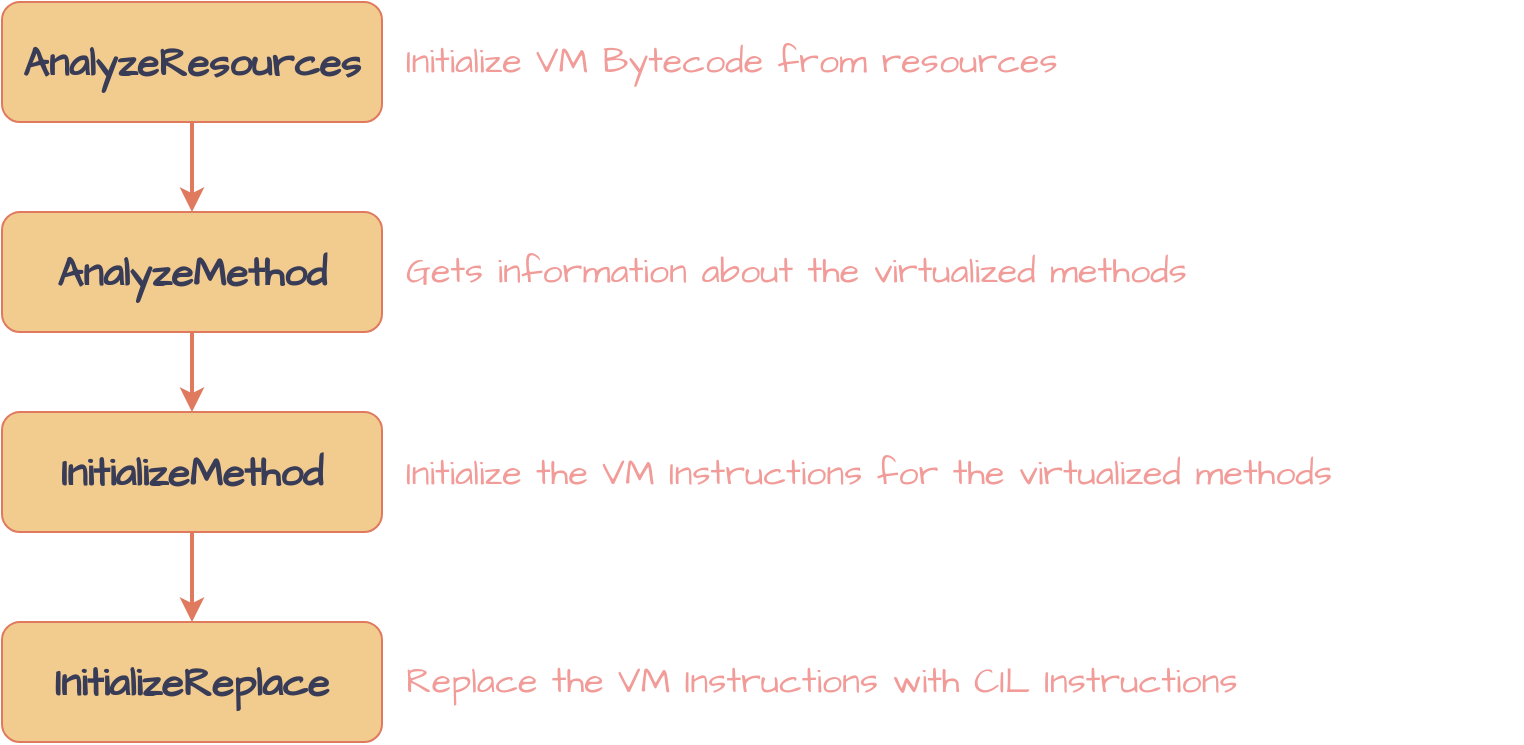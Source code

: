 <mxfile version="20.8.16" type="device"><diagram name="Page-1" id="lwd1ycuf_Q_ojCgliODF"><mxGraphModel dx="978" dy="578" grid="1" gridSize="10" guides="1" tooltips="1" connect="1" arrows="1" fold="1" page="1" pageScale="1" pageWidth="1400" pageHeight="850" math="0" shadow="0"><root><mxCell id="0"/><mxCell id="1" parent="0"/><mxCell id="BrRbvLxfPuox2GxFo-5k-31" value="" style="edgeStyle=orthogonalEdgeStyle;rounded=1;hachureGap=4;orthogonalLoop=1;jettySize=auto;html=1;fontFamily=Architects Daughter;fontSource=https%3A%2F%2Ffonts.googleapis.com%2Fcss%3Ffamily%3DArchitects%2BDaughter;fontSize=16;labelBackgroundColor=none;strokeColor=#E07A5F;fontColor=default;strokeWidth=2;" edge="1" parent="1" source="BrRbvLxfPuox2GxFo-5k-22" target="BrRbvLxfPuox2GxFo-5k-23"><mxGeometry relative="1" as="geometry"/></mxCell><mxCell id="BrRbvLxfPuox2GxFo-5k-22" value="&lt;b&gt;AnalyzeResources&lt;/b&gt;" style="rounded=1;whiteSpace=wrap;html=1;hachureGap=4;fontFamily=Architects Daughter;fontSource=https%3A%2F%2Ffonts.googleapis.com%2Fcss%3Ffamily%3DArchitects%2BDaughter;fontSize=20;labelBackgroundColor=none;fillColor=#F2CC8F;strokeColor=#E07A5F;fontColor=#393C56;" vertex="1" parent="1"><mxGeometry x="500" y="200" width="190" height="60" as="geometry"/></mxCell><mxCell id="BrRbvLxfPuox2GxFo-5k-34" value="" style="edgeStyle=orthogonalEdgeStyle;rounded=1;hachureGap=4;orthogonalLoop=1;jettySize=auto;html=1;fontFamily=Architects Daughter;fontSource=https%3A%2F%2Ffonts.googleapis.com%2Fcss%3Ffamily%3DArchitects%2BDaughter;fontSize=16;labelBackgroundColor=none;strokeColor=#E07A5F;fontColor=default;strokeWidth=2;" edge="1" parent="1" source="BrRbvLxfPuox2GxFo-5k-23" target="BrRbvLxfPuox2GxFo-5k-24"><mxGeometry relative="1" as="geometry"/></mxCell><mxCell id="BrRbvLxfPuox2GxFo-5k-23" value="&lt;b&gt;AnalyzeMethod&lt;/b&gt;" style="rounded=1;whiteSpace=wrap;html=1;hachureGap=4;fontFamily=Architects Daughter;fontSource=https%3A%2F%2Ffonts.googleapis.com%2Fcss%3Ffamily%3DArchitects%2BDaughter;fontSize=20;labelBackgroundColor=none;fillColor=#F2CC8F;strokeColor=#E07A5F;fontColor=#393C56;" vertex="1" parent="1"><mxGeometry x="500" y="305" width="190" height="60" as="geometry"/></mxCell><mxCell id="BrRbvLxfPuox2GxFo-5k-35" value="" style="edgeStyle=orthogonalEdgeStyle;rounded=1;hachureGap=4;orthogonalLoop=1;jettySize=auto;html=1;fontFamily=Architects Daughter;fontSource=https%3A%2F%2Ffonts.googleapis.com%2Fcss%3Ffamily%3DArchitects%2BDaughter;fontSize=16;labelBackgroundColor=none;strokeColor=#E07A5F;fontColor=default;strokeWidth=2;" edge="1" parent="1" source="BrRbvLxfPuox2GxFo-5k-24" target="BrRbvLxfPuox2GxFo-5k-25"><mxGeometry relative="1" as="geometry"/></mxCell><mxCell id="BrRbvLxfPuox2GxFo-5k-24" value="&lt;b&gt;InitializeMethod&lt;/b&gt;" style="rounded=1;whiteSpace=wrap;html=1;hachureGap=4;fontFamily=Architects Daughter;fontSource=https%3A%2F%2Ffonts.googleapis.com%2Fcss%3Ffamily%3DArchitects%2BDaughter;fontSize=20;labelBackgroundColor=none;fillColor=#F2CC8F;strokeColor=#E07A5F;fontColor=#393C56;" vertex="1" parent="1"><mxGeometry x="500" y="405" width="190" height="60" as="geometry"/></mxCell><mxCell id="BrRbvLxfPuox2GxFo-5k-25" value="&lt;b&gt;InitializeReplace&lt;/b&gt;" style="rounded=1;whiteSpace=wrap;html=1;hachureGap=4;fontFamily=Architects Daughter;fontSource=https%3A%2F%2Ffonts.googleapis.com%2Fcss%3Ffamily%3DArchitects%2BDaughter;fontSize=20;labelBackgroundColor=none;fillColor=#F2CC8F;strokeColor=#E07A5F;fontColor=#393C56;" vertex="1" parent="1"><mxGeometry x="500" y="510" width="190" height="60" as="geometry"/></mxCell><mxCell id="BrRbvLxfPuox2GxFo-5k-65" value="&lt;font style=&quot;font-size: 18px;&quot;&gt;Initialize VM Bytecode from resources&lt;/font&gt;" style="text;whiteSpace=wrap;html=1;fontSize=20;fontFamily=Architects Daughter;labelBackgroundColor=none;rounded=1;fontColor=#F19C99;" vertex="1" parent="1"><mxGeometry x="700" y="210" width="400" height="50" as="geometry"/></mxCell><mxCell id="BrRbvLxfPuox2GxFo-5k-66" value="&lt;font style=&quot;font-size: 18px;&quot;&gt;Gets information about the virtualized methods&lt;/font&gt;" style="text;whiteSpace=wrap;html=1;fontSize=20;fontFamily=Architects Daughter;labelBackgroundColor=none;fontColor=#F19C99;rounded=1;labelBorderColor=none;" vertex="1" parent="1"><mxGeometry x="700" y="315" width="470" height="50" as="geometry"/></mxCell><mxCell id="BrRbvLxfPuox2GxFo-5k-67" value="&lt;font style=&quot;font-size: 18px;&quot;&gt;Initialize the VM Instructions for the virtualized methods&lt;/font&gt;" style="text;whiteSpace=wrap;html=1;fontSize=20;fontFamily=Architects Daughter;labelBackgroundColor=none;fontColor=#F19C99;rounded=1;" vertex="1" parent="1"><mxGeometry x="700" y="416" width="560" height="50" as="geometry"/></mxCell><mxCell id="BrRbvLxfPuox2GxFo-5k-68" value="&lt;font style=&quot;font-size: 18px;&quot;&gt;Replace the VM Instructions with CIL Instructions&lt;/font&gt;" style="text;whiteSpace=wrap;html=1;fontSize=20;fontFamily=Architects Daughter;labelBackgroundColor=none;fontColor=#F19C99;rounded=1;" vertex="1" parent="1"><mxGeometry x="700" y="520" width="500" height="50" as="geometry"/></mxCell></root></mxGraphModel></diagram></mxfile>